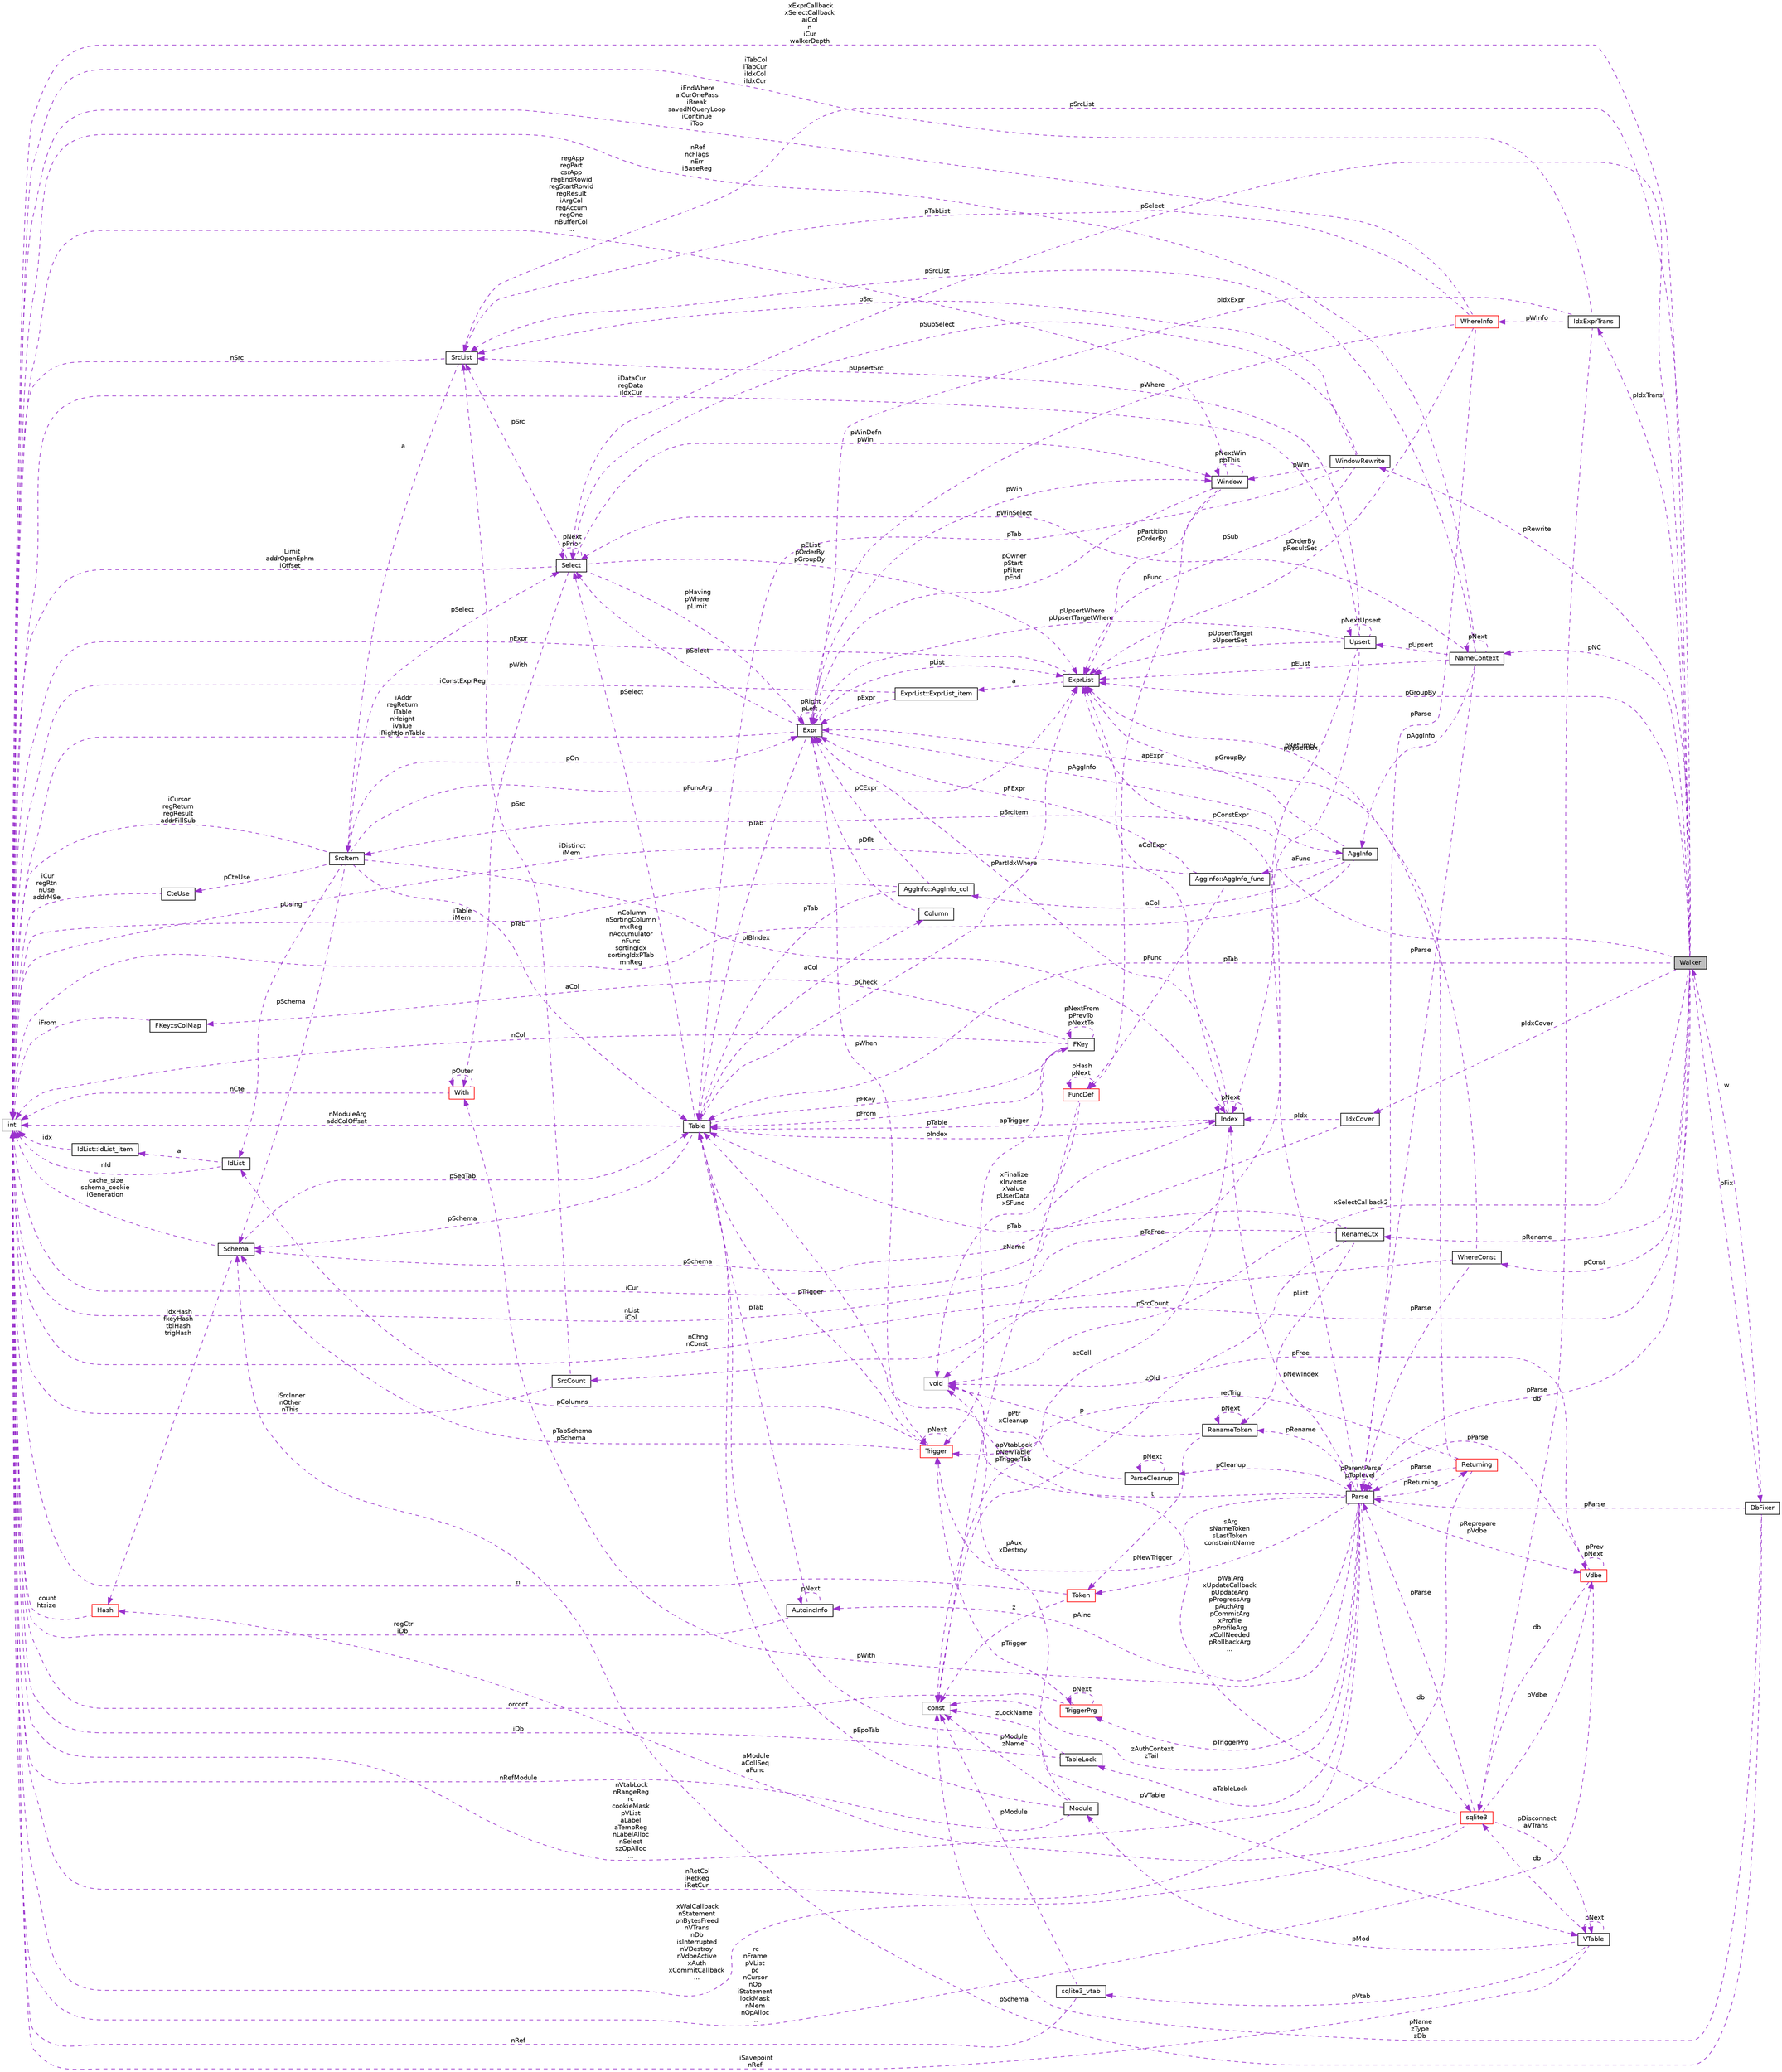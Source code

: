 digraph "Walker"
{
 // LATEX_PDF_SIZE
  edge [fontname="Helvetica",fontsize="10",labelfontname="Helvetica",labelfontsize="10"];
  node [fontname="Helvetica",fontsize="10",shape=record];
  rankdir="LR";
  Node1 [label="Walker",height=0.2,width=0.4,color="black", fillcolor="grey75", style="filled", fontcolor="black",tooltip=" "];
  Node2 -> Node1 [dir="back",color="darkorchid3",fontsize="10",style="dashed",label=" pSrcItem" ,fontname="Helvetica"];
  Node2 [label="SrcItem",height=0.2,width=0.4,color="black", fillcolor="white", style="filled",URL="$structSrcItem.html",tooltip=" "];
  Node3 -> Node2 [dir="back",color="darkorchid3",fontsize="10",style="dashed",label=" pSchema" ,fontname="Helvetica"];
  Node3 [label="Schema",height=0.2,width=0.4,color="black", fillcolor="white", style="filled",URL="$structSchema.html",tooltip=" "];
  Node4 -> Node3 [dir="back",color="darkorchid3",fontsize="10",style="dashed",label=" cache_size\nschema_cookie\niGeneration" ,fontname="Helvetica"];
  Node4 [label="int",height=0.2,width=0.4,color="grey75", fillcolor="white", style="filled",tooltip=" "];
  Node5 -> Node3 [dir="back",color="darkorchid3",fontsize="10",style="dashed",label=" pSeqTab" ,fontname="Helvetica"];
  Node5 [label="Table",height=0.2,width=0.4,color="black", fillcolor="white", style="filled",URL="$structTable.html",tooltip=" "];
  Node3 -> Node5 [dir="back",color="darkorchid3",fontsize="10",style="dashed",label=" pSchema" ,fontname="Helvetica"];
  Node6 -> Node5 [dir="back",color="darkorchid3",fontsize="10",style="dashed",label=" aCol" ,fontname="Helvetica"];
  Node6 [label="Column",height=0.2,width=0.4,color="black", fillcolor="white", style="filled",URL="$structColumn.html",tooltip=" "];
  Node7 -> Node6 [dir="back",color="darkorchid3",fontsize="10",style="dashed",label=" pDflt" ,fontname="Helvetica"];
  Node7 [label="Expr",height=0.2,width=0.4,color="black", fillcolor="white", style="filled",URL="$structExpr.html",tooltip=" "];
  Node8 -> Node7 [dir="back",color="darkorchid3",fontsize="10",style="dashed",label=" pAggInfo" ,fontname="Helvetica"];
  Node8 [label="AggInfo",height=0.2,width=0.4,color="black", fillcolor="white", style="filled",URL="$structAggInfo.html",tooltip=" "];
  Node9 -> Node8 [dir="back",color="darkorchid3",fontsize="10",style="dashed",label=" aCol" ,fontname="Helvetica"];
  Node9 [label="AggInfo::AggInfo_col",height=0.2,width=0.4,color="black", fillcolor="white", style="filled",URL="$structAggInfo_1_1AggInfo__col.html",tooltip=" "];
  Node7 -> Node9 [dir="back",color="darkorchid3",fontsize="10",style="dashed",label=" pCExpr" ,fontname="Helvetica"];
  Node4 -> Node9 [dir="back",color="darkorchid3",fontsize="10",style="dashed",label=" iTable\niMem" ,fontname="Helvetica"];
  Node5 -> Node9 [dir="back",color="darkorchid3",fontsize="10",style="dashed",label=" pTab" ,fontname="Helvetica"];
  Node4 -> Node8 [dir="back",color="darkorchid3",fontsize="10",style="dashed",label=" nColumn\nnSortingColumn\nmxReg\nnAccumulator\nnFunc\nsortingIdx\nsortingIdxPTab\nmnReg" ,fontname="Helvetica"];
  Node10 -> Node8 [dir="back",color="darkorchid3",fontsize="10",style="dashed",label=" aFunc" ,fontname="Helvetica"];
  Node10 [label="AggInfo::AggInfo_func",height=0.2,width=0.4,color="black", fillcolor="white", style="filled",URL="$structAggInfo_1_1AggInfo__func.html",tooltip=" "];
  Node7 -> Node10 [dir="back",color="darkorchid3",fontsize="10",style="dashed",label=" pFExpr" ,fontname="Helvetica"];
  Node4 -> Node10 [dir="back",color="darkorchid3",fontsize="10",style="dashed",label=" iDistinct\niMem" ,fontname="Helvetica"];
  Node11 -> Node10 [dir="back",color="darkorchid3",fontsize="10",style="dashed",label=" pFunc" ,fontname="Helvetica"];
  Node11 [label="FuncDef",height=0.2,width=0.4,color="red", fillcolor="white", style="filled",URL="$structFuncDef.html",tooltip=" "];
  Node12 -> Node11 [dir="back",color="darkorchid3",fontsize="10",style="dashed",label=" xFinalize\nxInverse\nxValue\npUserData\nxSFunc" ,fontname="Helvetica"];
  Node12 [label="void",height=0.2,width=0.4,color="grey75", fillcolor="white", style="filled",tooltip=" "];
  Node14 -> Node11 [dir="back",color="darkorchid3",fontsize="10",style="dashed",label=" zName" ,fontname="Helvetica"];
  Node14 [label="const",height=0.2,width=0.4,color="grey75", fillcolor="white", style="filled",tooltip=" "];
  Node11 -> Node11 [dir="back",color="darkorchid3",fontsize="10",style="dashed",label=" pHash\npNext" ,fontname="Helvetica"];
  Node15 -> Node8 [dir="back",color="darkorchid3",fontsize="10",style="dashed",label=" pGroupBy" ,fontname="Helvetica"];
  Node15 [label="ExprList",height=0.2,width=0.4,color="black", fillcolor="white", style="filled",URL="$structExprList.html",tooltip=" "];
  Node16 -> Node15 [dir="back",color="darkorchid3",fontsize="10",style="dashed",label=" a" ,fontname="Helvetica"];
  Node16 [label="ExprList::ExprList_item",height=0.2,width=0.4,color="black", fillcolor="white", style="filled",URL="$structExprList_1_1ExprList__item.html",tooltip=" "];
  Node7 -> Node16 [dir="back",color="darkorchid3",fontsize="10",style="dashed",label=" pExpr" ,fontname="Helvetica"];
  Node4 -> Node16 [dir="back",color="darkorchid3",fontsize="10",style="dashed",label=" iConstExprReg" ,fontname="Helvetica"];
  Node4 -> Node15 [dir="back",color="darkorchid3",fontsize="10",style="dashed",label=" nExpr" ,fontname="Helvetica"];
  Node7 -> Node7 [dir="back",color="darkorchid3",fontsize="10",style="dashed",label=" pRight\npLeft" ,fontname="Helvetica"];
  Node4 -> Node7 [dir="back",color="darkorchid3",fontsize="10",style="dashed",label=" iAddr\nregReturn\niTable\nnHeight\niValue\niRightJoinTable" ,fontname="Helvetica"];
  Node5 -> Node7 [dir="back",color="darkorchid3",fontsize="10",style="dashed",label=" pTab" ,fontname="Helvetica"];
  Node17 -> Node7 [dir="back",color="darkorchid3",fontsize="10",style="dashed",label=" pSelect" ,fontname="Helvetica"];
  Node17 [label="Select",height=0.2,width=0.4,color="black", fillcolor="white", style="filled",URL="$structSelect.html",tooltip=" "];
  Node7 -> Node17 [dir="back",color="darkorchid3",fontsize="10",style="dashed",label=" pHaving\npWhere\npLimit" ,fontname="Helvetica"];
  Node18 -> Node17 [dir="back",color="darkorchid3",fontsize="10",style="dashed",label=" pWith" ,fontname="Helvetica"];
  Node18 [label="With",height=0.2,width=0.4,color="red", fillcolor="white", style="filled",URL="$structWith.html",tooltip=" "];
  Node18 -> Node18 [dir="back",color="darkorchid3",fontsize="10",style="dashed",label=" pOuter" ,fontname="Helvetica"];
  Node4 -> Node18 [dir="back",color="darkorchid3",fontsize="10",style="dashed",label=" nCte" ,fontname="Helvetica"];
  Node4 -> Node17 [dir="back",color="darkorchid3",fontsize="10",style="dashed",label=" iLimit\naddrOpenEphm\niOffset" ,fontname="Helvetica"];
  Node17 -> Node17 [dir="back",color="darkorchid3",fontsize="10",style="dashed",label=" pNext\npPrior" ,fontname="Helvetica"];
  Node21 -> Node17 [dir="back",color="darkorchid3",fontsize="10",style="dashed",label=" pSrc" ,fontname="Helvetica"];
  Node21 [label="SrcList",height=0.2,width=0.4,color="black", fillcolor="white", style="filled",URL="$structSrcList.html",tooltip=" "];
  Node2 -> Node21 [dir="back",color="darkorchid3",fontsize="10",style="dashed",label=" a" ,fontname="Helvetica"];
  Node4 -> Node21 [dir="back",color="darkorchid3",fontsize="10",style="dashed",label=" nSrc" ,fontname="Helvetica"];
  Node15 -> Node17 [dir="back",color="darkorchid3",fontsize="10",style="dashed",label=" pEList\npOrderBy\npGroupBy" ,fontname="Helvetica"];
  Node22 -> Node17 [dir="back",color="darkorchid3",fontsize="10",style="dashed",label=" pWinDefn\npWin" ,fontname="Helvetica"];
  Node22 [label="Window",height=0.2,width=0.4,color="black", fillcolor="white", style="filled",URL="$structWindow.html",tooltip=" "];
  Node7 -> Node22 [dir="back",color="darkorchid3",fontsize="10",style="dashed",label=" pOwner\npStart\npFilter\npEnd" ,fontname="Helvetica"];
  Node4 -> Node22 [dir="back",color="darkorchid3",fontsize="10",style="dashed",label=" regApp\nregPart\ncsrApp\nregEndRowid\nregStartRowid\nregResult\niArgCol\nregAccum\nregOne\nnBufferCol\n..." ,fontname="Helvetica"];
  Node15 -> Node22 [dir="back",color="darkorchid3",fontsize="10",style="dashed",label=" pPartition\npOrderBy" ,fontname="Helvetica"];
  Node11 -> Node22 [dir="back",color="darkorchid3",fontsize="10",style="dashed",label=" pFunc" ,fontname="Helvetica"];
  Node22 -> Node22 [dir="back",color="darkorchid3",fontsize="10",style="dashed",label=" pNextWin\nppThis" ,fontname="Helvetica"];
  Node15 -> Node7 [dir="back",color="darkorchid3",fontsize="10",style="dashed",label=" pList" ,fontname="Helvetica"];
  Node22 -> Node7 [dir="back",color="darkorchid3",fontsize="10",style="dashed",label=" pWin" ,fontname="Helvetica"];
  Node23 -> Node5 [dir="back",color="darkorchid3",fontsize="10",style="dashed",label=" pFKey" ,fontname="Helvetica"];
  Node23 [label="FKey",height=0.2,width=0.4,color="black", fillcolor="white", style="filled",URL="$structFKey.html",tooltip=" "];
  Node24 -> Node23 [dir="back",color="darkorchid3",fontsize="10",style="dashed",label=" aCol" ,fontname="Helvetica"];
  Node24 [label="FKey::sColMap",height=0.2,width=0.4,color="black", fillcolor="white", style="filled",URL="$structFKey_1_1sColMap.html",tooltip=" "];
  Node4 -> Node24 [dir="back",color="darkorchid3",fontsize="10",style="dashed",label=" iFrom" ,fontname="Helvetica"];
  Node23 -> Node23 [dir="back",color="darkorchid3",fontsize="10",style="dashed",label=" pNextFrom\npPrevTo\npNextTo" ,fontname="Helvetica"];
  Node4 -> Node23 [dir="back",color="darkorchid3",fontsize="10",style="dashed",label=" nCol" ,fontname="Helvetica"];
  Node5 -> Node23 [dir="back",color="darkorchid3",fontsize="10",style="dashed",label=" pFrom" ,fontname="Helvetica"];
  Node25 -> Node23 [dir="back",color="darkorchid3",fontsize="10",style="dashed",label=" apTrigger" ,fontname="Helvetica"];
  Node25 [label="Trigger",height=0.2,width=0.4,color="red", fillcolor="white", style="filled",URL="$structTrigger.html",tooltip=" "];
  Node3 -> Node25 [dir="back",color="darkorchid3",fontsize="10",style="dashed",label=" pTabSchema\npSchema" ,fontname="Helvetica"];
  Node7 -> Node25 [dir="back",color="darkorchid3",fontsize="10",style="dashed",label=" pWhen" ,fontname="Helvetica"];
  Node27 -> Node25 [dir="back",color="darkorchid3",fontsize="10",style="dashed",label=" pColumns" ,fontname="Helvetica"];
  Node27 [label="IdList",height=0.2,width=0.4,color="black", fillcolor="white", style="filled",URL="$structIdList.html",tooltip=" "];
  Node28 -> Node27 [dir="back",color="darkorchid3",fontsize="10",style="dashed",label=" a" ,fontname="Helvetica"];
  Node28 [label="IdList::IdList_item",height=0.2,width=0.4,color="black", fillcolor="white", style="filled",URL="$structIdList_1_1IdList__item.html",tooltip=" "];
  Node4 -> Node28 [dir="back",color="darkorchid3",fontsize="10",style="dashed",label=" idx" ,fontname="Helvetica"];
  Node4 -> Node27 [dir="back",color="darkorchid3",fontsize="10",style="dashed",label=" nId" ,fontname="Helvetica"];
  Node25 -> Node25 [dir="back",color="darkorchid3",fontsize="10",style="dashed",label=" pNext" ,fontname="Helvetica"];
  Node31 -> Node5 [dir="back",color="darkorchid3",fontsize="10",style="dashed",label=" pVTable" ,fontname="Helvetica"];
  Node31 [label="VTable",height=0.2,width=0.4,color="black", fillcolor="white", style="filled",URL="$structVTable.html",tooltip=" "];
  Node32 -> Node31 [dir="back",color="darkorchid3",fontsize="10",style="dashed",label=" db" ,fontname="Helvetica"];
  Node32 [label="sqlite3",height=0.2,width=0.4,color="red", fillcolor="white", style="filled",URL="$structsqlite3.html",tooltip=" "];
  Node33 -> Node32 [dir="back",color="darkorchid3",fontsize="10",style="dashed",label=" pVdbe" ,fontname="Helvetica"];
  Node33 [label="Vdbe",height=0.2,width=0.4,color="red", fillcolor="white", style="filled",URL="$structVdbe.html",tooltip=" "];
  Node33 -> Node33 [dir="back",color="darkorchid3",fontsize="10",style="dashed",label=" pPrev\npNext" ,fontname="Helvetica"];
  Node32 -> Node33 [dir="back",color="darkorchid3",fontsize="10",style="dashed",label=" db" ,fontname="Helvetica"];
  Node12 -> Node33 [dir="back",color="darkorchid3",fontsize="10",style="dashed",label=" pFree" ,fontname="Helvetica"];
  Node4 -> Node33 [dir="back",color="darkorchid3",fontsize="10",style="dashed",label=" rc\nnFrame\npVList\npc\nnCursor\nnOp\niStatement\nlockMask\nnMem\nnOpAlloc\n..." ,fontname="Helvetica"];
  Node76 -> Node33 [dir="back",color="darkorchid3",fontsize="10",style="dashed",label=" pParse" ,fontname="Helvetica"];
  Node76 [label="Parse",height=0.2,width=0.4,color="black", fillcolor="white", style="filled",URL="$structParse.html",tooltip=" "];
  Node33 -> Node76 [dir="back",color="darkorchid3",fontsize="10",style="dashed",label=" pReprepare\npVdbe" ,fontname="Helvetica"];
  Node32 -> Node76 [dir="back",color="darkorchid3",fontsize="10",style="dashed",label=" db" ,fontname="Helvetica"];
  Node77 -> Node76 [dir="back",color="darkorchid3",fontsize="10",style="dashed",label=" pCleanup" ,fontname="Helvetica"];
  Node77 [label="ParseCleanup",height=0.2,width=0.4,color="black", fillcolor="white", style="filled",URL="$structParseCleanup.html",tooltip=" "];
  Node77 -> Node77 [dir="back",color="darkorchid3",fontsize="10",style="dashed",label=" pNext" ,fontname="Helvetica"];
  Node12 -> Node77 [dir="back",color="darkorchid3",fontsize="10",style="dashed",label=" pPtr\nxCleanup" ,fontname="Helvetica"];
  Node78 -> Node76 [dir="back",color="darkorchid3",fontsize="10",style="dashed",label=" aTableLock" ,fontname="Helvetica"];
  Node78 [label="TableLock",height=0.2,width=0.4,color="black", fillcolor="white", style="filled",URL="$structTableLock.html",tooltip=" "];
  Node4 -> Node78 [dir="back",color="darkorchid3",fontsize="10",style="dashed",label=" iDb" ,fontname="Helvetica"];
  Node14 -> Node78 [dir="back",color="darkorchid3",fontsize="10",style="dashed",label=" zLockName" ,fontname="Helvetica"];
  Node79 -> Node76 [dir="back",color="darkorchid3",fontsize="10",style="dashed",label=" sArg\nsNameToken\nsLastToken\nconstraintName" ,fontname="Helvetica"];
  Node79 [label="Token",height=0.2,width=0.4,color="red", fillcolor="white", style="filled",URL="$classToken.html",tooltip=" "];
  Node4 -> Node79 [dir="back",color="darkorchid3",fontsize="10",style="dashed",label=" n" ,fontname="Helvetica"];
  Node14 -> Node79 [dir="back",color="darkorchid3",fontsize="10",style="dashed",label=" z" ,fontname="Helvetica"];
  Node18 -> Node76 [dir="back",color="darkorchid3",fontsize="10",style="dashed",label=" pWith" ,fontname="Helvetica"];
  Node4 -> Node76 [dir="back",color="darkorchid3",fontsize="10",style="dashed",label=" nVtabLock\nnRangeReg\nrc\ncookieMask\npVList\naLabel\naTempReg\nnLabelAlloc\nnSelect\nszOpAlloc\n..." ,fontname="Helvetica"];
  Node5 -> Node76 [dir="back",color="darkorchid3",fontsize="10",style="dashed",label=" apVtabLock\npNewTable\npTriggerTab" ,fontname="Helvetica"];
  Node25 -> Node76 [dir="back",color="darkorchid3",fontsize="10",style="dashed",label=" pNewTrigger" ,fontname="Helvetica"];
  Node93 -> Node76 [dir="back",color="darkorchid3",fontsize="10",style="dashed",label=" pTriggerPrg" ,fontname="Helvetica"];
  Node93 [label="TriggerPrg",height=0.2,width=0.4,color="red", fillcolor="white", style="filled",URL="$structTriggerPrg.html",tooltip=" "];
  Node4 -> Node93 [dir="back",color="darkorchid3",fontsize="10",style="dashed",label=" orconf" ,fontname="Helvetica"];
  Node25 -> Node93 [dir="back",color="darkorchid3",fontsize="10",style="dashed",label=" pTrigger" ,fontname="Helvetica"];
  Node93 -> Node93 [dir="back",color="darkorchid3",fontsize="10",style="dashed",label=" pNext" ,fontname="Helvetica"];
  Node94 -> Node76 [dir="back",color="darkorchid3",fontsize="10",style="dashed",label=" pRename" ,fontname="Helvetica"];
  Node94 [label="RenameToken",height=0.2,width=0.4,color="black", fillcolor="white", style="filled",URL="$structRenameToken.html",tooltip=" "];
  Node79 -> Node94 [dir="back",color="darkorchid3",fontsize="10",style="dashed",label=" t" ,fontname="Helvetica"];
  Node12 -> Node94 [dir="back",color="darkorchid3",fontsize="10",style="dashed",label=" p" ,fontname="Helvetica"];
  Node94 -> Node94 [dir="back",color="darkorchid3",fontsize="10",style="dashed",label=" pNext" ,fontname="Helvetica"];
  Node30 -> Node76 [dir="back",color="darkorchid3",fontsize="10",style="dashed",label=" pNewIndex" ,fontname="Helvetica"];
  Node30 [label="Index",height=0.2,width=0.4,color="black", fillcolor="white", style="filled",URL="$structIndex.html",tooltip=" "];
  Node3 -> Node30 [dir="back",color="darkorchid3",fontsize="10",style="dashed",label=" pSchema" ,fontname="Helvetica"];
  Node7 -> Node30 [dir="back",color="darkorchid3",fontsize="10",style="dashed",label=" pPartIdxWhere" ,fontname="Helvetica"];
  Node5 -> Node30 [dir="back",color="darkorchid3",fontsize="10",style="dashed",label=" pTable" ,fontname="Helvetica"];
  Node15 -> Node30 [dir="back",color="darkorchid3",fontsize="10",style="dashed",label=" aColExpr" ,fontname="Helvetica"];
  Node14 -> Node30 [dir="back",color="darkorchid3",fontsize="10",style="dashed",label=" azColl" ,fontname="Helvetica"];
  Node30 -> Node30 [dir="back",color="darkorchid3",fontsize="10",style="dashed",label=" pNext" ,fontname="Helvetica"];
  Node14 -> Node76 [dir="back",color="darkorchid3",fontsize="10",style="dashed",label=" zAuthContext\nzTail" ,fontname="Helvetica"];
  Node95 -> Node76 [dir="back",color="darkorchid3",fontsize="10",style="dashed",label=" pReturning" ,fontname="Helvetica"];
  Node95 [label="Returning",height=0.2,width=0.4,color="red", fillcolor="white", style="filled",URL="$structReturning.html",tooltip=" "];
  Node4 -> Node95 [dir="back",color="darkorchid3",fontsize="10",style="dashed",label=" nRetCol\niRetReg\niRetCur" ,fontname="Helvetica"];
  Node25 -> Node95 [dir="back",color="darkorchid3",fontsize="10",style="dashed",label=" retTrig" ,fontname="Helvetica"];
  Node15 -> Node95 [dir="back",color="darkorchid3",fontsize="10",style="dashed",label=" pReturnEL" ,fontname="Helvetica"];
  Node76 -> Node95 [dir="back",color="darkorchid3",fontsize="10",style="dashed",label=" pParse" ,fontname="Helvetica"];
  Node96 -> Node76 [dir="back",color="darkorchid3",fontsize="10",style="dashed",label=" pAinc" ,fontname="Helvetica"];
  Node96 [label="AutoincInfo",height=0.2,width=0.4,color="black", fillcolor="white", style="filled",URL="$structAutoincInfo.html",tooltip=" "];
  Node4 -> Node96 [dir="back",color="darkorchid3",fontsize="10",style="dashed",label=" regCtr\niDb" ,fontname="Helvetica"];
  Node5 -> Node96 [dir="back",color="darkorchid3",fontsize="10",style="dashed",label=" pTab" ,fontname="Helvetica"];
  Node96 -> Node96 [dir="back",color="darkorchid3",fontsize="10",style="dashed",label=" pNext" ,fontname="Helvetica"];
  Node15 -> Node76 [dir="back",color="darkorchid3",fontsize="10",style="dashed",label=" pConstExpr" ,fontname="Helvetica"];
  Node76 -> Node76 [dir="back",color="darkorchid3",fontsize="10",style="dashed",label=" pParentParse\npToplevel" ,fontname="Helvetica"];
  Node12 -> Node32 [dir="back",color="darkorchid3",fontsize="10",style="dashed",label=" pWalArg\nxUpdateCallback\npUpdateArg\npProgressArg\npAuthArg\npCommitArg\nxProfile\npProfileArg\nxCollNeeded\npRollbackArg\n..." ,fontname="Helvetica"];
  Node31 -> Node32 [dir="back",color="darkorchid3",fontsize="10",style="dashed",label=" pDisconnect\naVTrans" ,fontname="Helvetica"];
  Node4 -> Node32 [dir="back",color="darkorchid3",fontsize="10",style="dashed",label=" xWalCallback\nnStatement\npnBytesFreed\nnVTrans\nnDb\nisInterrupted\nnVDestroy\nnVdbeActive\nxAuth\nxCommitCallback\n..." ,fontname="Helvetica"];
  Node104 -> Node32 [dir="back",color="darkorchid3",fontsize="10",style="dashed",label=" aModule\naCollSeq\naFunc" ,fontname="Helvetica"];
  Node104 [label="Hash",height=0.2,width=0.4,color="red", fillcolor="white", style="filled",URL="$structHash.html",tooltip=" "];
  Node4 -> Node104 [dir="back",color="darkorchid3",fontsize="10",style="dashed",label=" count\nhtsize" ,fontname="Helvetica"];
  Node76 -> Node32 [dir="back",color="darkorchid3",fontsize="10",style="dashed",label=" pParse" ,fontname="Helvetica"];
  Node31 -> Node31 [dir="back",color="darkorchid3",fontsize="10",style="dashed",label=" pNext" ,fontname="Helvetica"];
  Node4 -> Node31 [dir="back",color="darkorchid3",fontsize="10",style="dashed",label=" iSavepoint\nnRef" ,fontname="Helvetica"];
  Node107 -> Node31 [dir="back",color="darkorchid3",fontsize="10",style="dashed",label=" pMod" ,fontname="Helvetica"];
  Node107 [label="Module",height=0.2,width=0.4,color="black", fillcolor="white", style="filled",URL="$structModule.html",tooltip=" "];
  Node12 -> Node107 [dir="back",color="darkorchid3",fontsize="10",style="dashed",label=" pAux\nxDestroy" ,fontname="Helvetica"];
  Node4 -> Node107 [dir="back",color="darkorchid3",fontsize="10",style="dashed",label=" nRefModule" ,fontname="Helvetica"];
  Node5 -> Node107 [dir="back",color="darkorchid3",fontsize="10",style="dashed",label=" pEpoTab" ,fontname="Helvetica"];
  Node14 -> Node107 [dir="back",color="darkorchid3",fontsize="10",style="dashed",label=" pModule\nzName" ,fontname="Helvetica"];
  Node60 -> Node31 [dir="back",color="darkorchid3",fontsize="10",style="dashed",label=" pVtab" ,fontname="Helvetica"];
  Node60 [label="sqlite3_vtab",height=0.2,width=0.4,color="black", fillcolor="white", style="filled",URL="$structsqlite3__vtab.html",tooltip=" "];
  Node4 -> Node60 [dir="back",color="darkorchid3",fontsize="10",style="dashed",label=" nRef" ,fontname="Helvetica"];
  Node14 -> Node60 [dir="back",color="darkorchid3",fontsize="10",style="dashed",label=" pModule" ,fontname="Helvetica"];
  Node4 -> Node5 [dir="back",color="darkorchid3",fontsize="10",style="dashed",label=" nModuleArg\naddColOffset" ,fontname="Helvetica"];
  Node25 -> Node5 [dir="back",color="darkorchid3",fontsize="10",style="dashed",label=" pTrigger" ,fontname="Helvetica"];
  Node17 -> Node5 [dir="back",color="darkorchid3",fontsize="10",style="dashed",label=" pSelect" ,fontname="Helvetica"];
  Node15 -> Node5 [dir="back",color="darkorchid3",fontsize="10",style="dashed",label=" pCheck" ,fontname="Helvetica"];
  Node30 -> Node5 [dir="back",color="darkorchid3",fontsize="10",style="dashed",label=" pIndex" ,fontname="Helvetica"];
  Node104 -> Node3 [dir="back",color="darkorchid3",fontsize="10",style="dashed",label=" idxHash\nfkeyHash\ntblHash\ntrigHash" ,fontname="Helvetica"];
  Node20 -> Node2 [dir="back",color="darkorchid3",fontsize="10",style="dashed",label=" pCteUse" ,fontname="Helvetica"];
  Node20 [label="CteUse",height=0.2,width=0.4,color="black", fillcolor="white", style="filled",URL="$structCteUse.html",tooltip=" "];
  Node4 -> Node20 [dir="back",color="darkorchid3",fontsize="10",style="dashed",label=" iCur\nregRtn\nnUse\naddrM9e" ,fontname="Helvetica"];
  Node7 -> Node2 [dir="back",color="darkorchid3",fontsize="10",style="dashed",label=" pOn" ,fontname="Helvetica"];
  Node27 -> Node2 [dir="back",color="darkorchid3",fontsize="10",style="dashed",label=" pUsing" ,fontname="Helvetica"];
  Node4 -> Node2 [dir="back",color="darkorchid3",fontsize="10",style="dashed",label=" iCursor\nregReturn\nregResult\naddrFillSub" ,fontname="Helvetica"];
  Node5 -> Node2 [dir="back",color="darkorchid3",fontsize="10",style="dashed",label=" pTab" ,fontname="Helvetica"];
  Node17 -> Node2 [dir="back",color="darkorchid3",fontsize="10",style="dashed",label=" pSelect" ,fontname="Helvetica"];
  Node30 -> Node2 [dir="back",color="darkorchid3",fontsize="10",style="dashed",label=" pIBIndex" ,fontname="Helvetica"];
  Node15 -> Node2 [dir="back",color="darkorchid3",fontsize="10",style="dashed",label=" pFuncArg" ,fontname="Helvetica"];
  Node108 -> Node1 [dir="back",color="darkorchid3",fontsize="10",style="dashed",label=" pNC" ,fontname="Helvetica"];
  Node108 [label="NameContext",height=0.2,width=0.4,color="black", fillcolor="white", style="filled",URL="$structNameContext.html",tooltip=" "];
  Node8 -> Node108 [dir="back",color="darkorchid3",fontsize="10",style="dashed",label=" pAggInfo" ,fontname="Helvetica"];
  Node108 -> Node108 [dir="back",color="darkorchid3",fontsize="10",style="dashed",label=" pNext" ,fontname="Helvetica"];
  Node4 -> Node108 [dir="back",color="darkorchid3",fontsize="10",style="dashed",label=" nRef\nncFlags\nnErr\niBaseReg" ,fontname="Helvetica"];
  Node17 -> Node108 [dir="back",color="darkorchid3",fontsize="10",style="dashed",label=" pWinSelect" ,fontname="Helvetica"];
  Node21 -> Node108 [dir="back",color="darkorchid3",fontsize="10",style="dashed",label=" pSrcList" ,fontname="Helvetica"];
  Node15 -> Node108 [dir="back",color="darkorchid3",fontsize="10",style="dashed",label=" pEList" ,fontname="Helvetica"];
  Node29 -> Node108 [dir="back",color="darkorchid3",fontsize="10",style="dashed",label=" pUpsert" ,fontname="Helvetica"];
  Node29 [label="Upsert",height=0.2,width=0.4,color="black", fillcolor="white", style="filled",URL="$structUpsert.html",tooltip=" "];
  Node7 -> Node29 [dir="back",color="darkorchid3",fontsize="10",style="dashed",label=" pUpsertWhere\npUpsertTargetWhere" ,fontname="Helvetica"];
  Node12 -> Node29 [dir="back",color="darkorchid3",fontsize="10",style="dashed",label=" pToFree" ,fontname="Helvetica"];
  Node4 -> Node29 [dir="back",color="darkorchid3",fontsize="10",style="dashed",label=" iDataCur\nregData\niIdxCur" ,fontname="Helvetica"];
  Node21 -> Node29 [dir="back",color="darkorchid3",fontsize="10",style="dashed",label=" pUpsertSrc" ,fontname="Helvetica"];
  Node30 -> Node29 [dir="back",color="darkorchid3",fontsize="10",style="dashed",label=" pUpsertIdx" ,fontname="Helvetica"];
  Node15 -> Node29 [dir="back",color="darkorchid3",fontsize="10",style="dashed",label=" pUpsertTarget\npUpsertSet" ,fontname="Helvetica"];
  Node29 -> Node29 [dir="back",color="darkorchid3",fontsize="10",style="dashed",label=" pNextUpsert" ,fontname="Helvetica"];
  Node76 -> Node108 [dir="back",color="darkorchid3",fontsize="10",style="dashed",label=" pParse" ,fontname="Helvetica"];
  Node12 -> Node1 [dir="back",color="darkorchid3",fontsize="10",style="dashed",label=" xSelectCallback2" ,fontname="Helvetica"];
  Node109 -> Node1 [dir="back",color="darkorchid3",fontsize="10",style="dashed",label=" pRename" ,fontname="Helvetica"];
  Node109 [label="RenameCtx",height=0.2,width=0.4,color="black", fillcolor="white", style="filled",URL="$structRenameCtx.html",tooltip=" "];
  Node4 -> Node109 [dir="back",color="darkorchid3",fontsize="10",style="dashed",label=" nList\niCol" ,fontname="Helvetica"];
  Node5 -> Node109 [dir="back",color="darkorchid3",fontsize="10",style="dashed",label=" pTab" ,fontname="Helvetica"];
  Node14 -> Node109 [dir="back",color="darkorchid3",fontsize="10",style="dashed",label=" zOld" ,fontname="Helvetica"];
  Node94 -> Node109 [dir="back",color="darkorchid3",fontsize="10",style="dashed",label=" pList" ,fontname="Helvetica"];
  Node110 -> Node1 [dir="back",color="darkorchid3",fontsize="10",style="dashed",label=" pFix" ,fontname="Helvetica"];
  Node110 [label="DbFixer",height=0.2,width=0.4,color="black", fillcolor="white", style="filled",URL="$structDbFixer.html",tooltip=" "];
  Node3 -> Node110 [dir="back",color="darkorchid3",fontsize="10",style="dashed",label=" pSchema" ,fontname="Helvetica"];
  Node1 -> Node110 [dir="back",color="darkorchid3",fontsize="10",style="dashed",label=" w" ,fontname="Helvetica"];
  Node14 -> Node110 [dir="back",color="darkorchid3",fontsize="10",style="dashed",label=" pName\nzType\nzDb" ,fontname="Helvetica"];
  Node76 -> Node110 [dir="back",color="darkorchid3",fontsize="10",style="dashed",label=" pParse" ,fontname="Helvetica"];
  Node111 -> Node1 [dir="back",color="darkorchid3",fontsize="10",style="dashed",label=" pRewrite" ,fontname="Helvetica"];
  Node111 [label="WindowRewrite",height=0.2,width=0.4,color="black", fillcolor="white", style="filled",URL="$structWindowRewrite.html",tooltip=" "];
  Node5 -> Node111 [dir="back",color="darkorchid3",fontsize="10",style="dashed",label=" pTab" ,fontname="Helvetica"];
  Node17 -> Node111 [dir="back",color="darkorchid3",fontsize="10",style="dashed",label=" pSubSelect" ,fontname="Helvetica"];
  Node21 -> Node111 [dir="back",color="darkorchid3",fontsize="10",style="dashed",label=" pSrc" ,fontname="Helvetica"];
  Node15 -> Node111 [dir="back",color="darkorchid3",fontsize="10",style="dashed",label=" pSub" ,fontname="Helvetica"];
  Node22 -> Node111 [dir="back",color="darkorchid3",fontsize="10",style="dashed",label=" pWin" ,fontname="Helvetica"];
  Node112 -> Node1 [dir="back",color="darkorchid3",fontsize="10",style="dashed",label=" pSrcCount" ,fontname="Helvetica"];
  Node112 [label="SrcCount",height=0.2,width=0.4,color="black", fillcolor="white", style="filled",URL="$structSrcCount.html",tooltip=" "];
  Node4 -> Node112 [dir="back",color="darkorchid3",fontsize="10",style="dashed",label=" iSrcInner\nnOther\nnThis" ,fontname="Helvetica"];
  Node21 -> Node112 [dir="back",color="darkorchid3",fontsize="10",style="dashed",label=" pSrc" ,fontname="Helvetica"];
  Node4 -> Node1 [dir="back",color="darkorchid3",fontsize="10",style="dashed",label=" xExprCallback\nxSelectCallback\naiCol\nn\niCur\nwalkerDepth" ,fontname="Helvetica"];
  Node5 -> Node1 [dir="back",color="darkorchid3",fontsize="10",style="dashed",label=" pTab" ,fontname="Helvetica"];
  Node113 -> Node1 [dir="back",color="darkorchid3",fontsize="10",style="dashed",label=" pIdxCover" ,fontname="Helvetica"];
  Node113 [label="IdxCover",height=0.2,width=0.4,color="black", fillcolor="white", style="filled",URL="$structIdxCover.html",tooltip=" "];
  Node4 -> Node113 [dir="back",color="darkorchid3",fontsize="10",style="dashed",label=" iCur" ,fontname="Helvetica"];
  Node30 -> Node113 [dir="back",color="darkorchid3",fontsize="10",style="dashed",label=" pIdx" ,fontname="Helvetica"];
  Node17 -> Node1 [dir="back",color="darkorchid3",fontsize="10",style="dashed",label=" pSelect" ,fontname="Helvetica"];
  Node114 -> Node1 [dir="back",color="darkorchid3",fontsize="10",style="dashed",label=" pConst" ,fontname="Helvetica"];
  Node114 [label="WhereConst",height=0.2,width=0.4,color="black", fillcolor="white", style="filled",URL="$structWhereConst.html",tooltip=" "];
  Node7 -> Node114 [dir="back",color="darkorchid3",fontsize="10",style="dashed",label=" apExpr" ,fontname="Helvetica"];
  Node4 -> Node114 [dir="back",color="darkorchid3",fontsize="10",style="dashed",label=" nChng\nnConst" ,fontname="Helvetica"];
  Node76 -> Node114 [dir="back",color="darkorchid3",fontsize="10",style="dashed",label=" pParse" ,fontname="Helvetica"];
  Node115 -> Node1 [dir="back",color="darkorchid3",fontsize="10",style="dashed",label=" pIdxTrans" ,fontname="Helvetica"];
  Node115 [label="IdxExprTrans",height=0.2,width=0.4,color="black", fillcolor="white", style="filled",URL="$structIdxExprTrans.html",tooltip=" "];
  Node7 -> Node115 [dir="back",color="darkorchid3",fontsize="10",style="dashed",label=" pIdxExpr" ,fontname="Helvetica"];
  Node32 -> Node115 [dir="back",color="darkorchid3",fontsize="10",style="dashed",label=" db" ,fontname="Helvetica"];
  Node116 -> Node115 [dir="back",color="darkorchid3",fontsize="10",style="dashed",label=" pWInfo" ,fontname="Helvetica"];
  Node116 [label="WhereInfo",height=0.2,width=0.4,color="red", fillcolor="white", style="filled",URL="$structWhereInfo.html",tooltip=" "];
  Node7 -> Node116 [dir="back",color="darkorchid3",fontsize="10",style="dashed",label=" pWhere" ,fontname="Helvetica"];
  Node4 -> Node116 [dir="back",color="darkorchid3",fontsize="10",style="dashed",label=" iEndWhere\naiCurOnePass\niBreak\nsavedNQueryLoop\niContinue\niTop" ,fontname="Helvetica"];
  Node21 -> Node116 [dir="back",color="darkorchid3",fontsize="10",style="dashed",label=" pTabList" ,fontname="Helvetica"];
  Node15 -> Node116 [dir="back",color="darkorchid3",fontsize="10",style="dashed",label=" pOrderBy\npResultSet" ,fontname="Helvetica"];
  Node76 -> Node116 [dir="back",color="darkorchid3",fontsize="10",style="dashed",label=" pParse" ,fontname="Helvetica"];
  Node4 -> Node115 [dir="back",color="darkorchid3",fontsize="10",style="dashed",label=" iTabCol\niTabCur\niIdxCol\niIdxCur" ,fontname="Helvetica"];
  Node21 -> Node1 [dir="back",color="darkorchid3",fontsize="10",style="dashed",label=" pSrcList" ,fontname="Helvetica"];
  Node15 -> Node1 [dir="back",color="darkorchid3",fontsize="10",style="dashed",label=" pGroupBy" ,fontname="Helvetica"];
  Node76 -> Node1 [dir="back",color="darkorchid3",fontsize="10",style="dashed",label=" pParse" ,fontname="Helvetica"];
}
